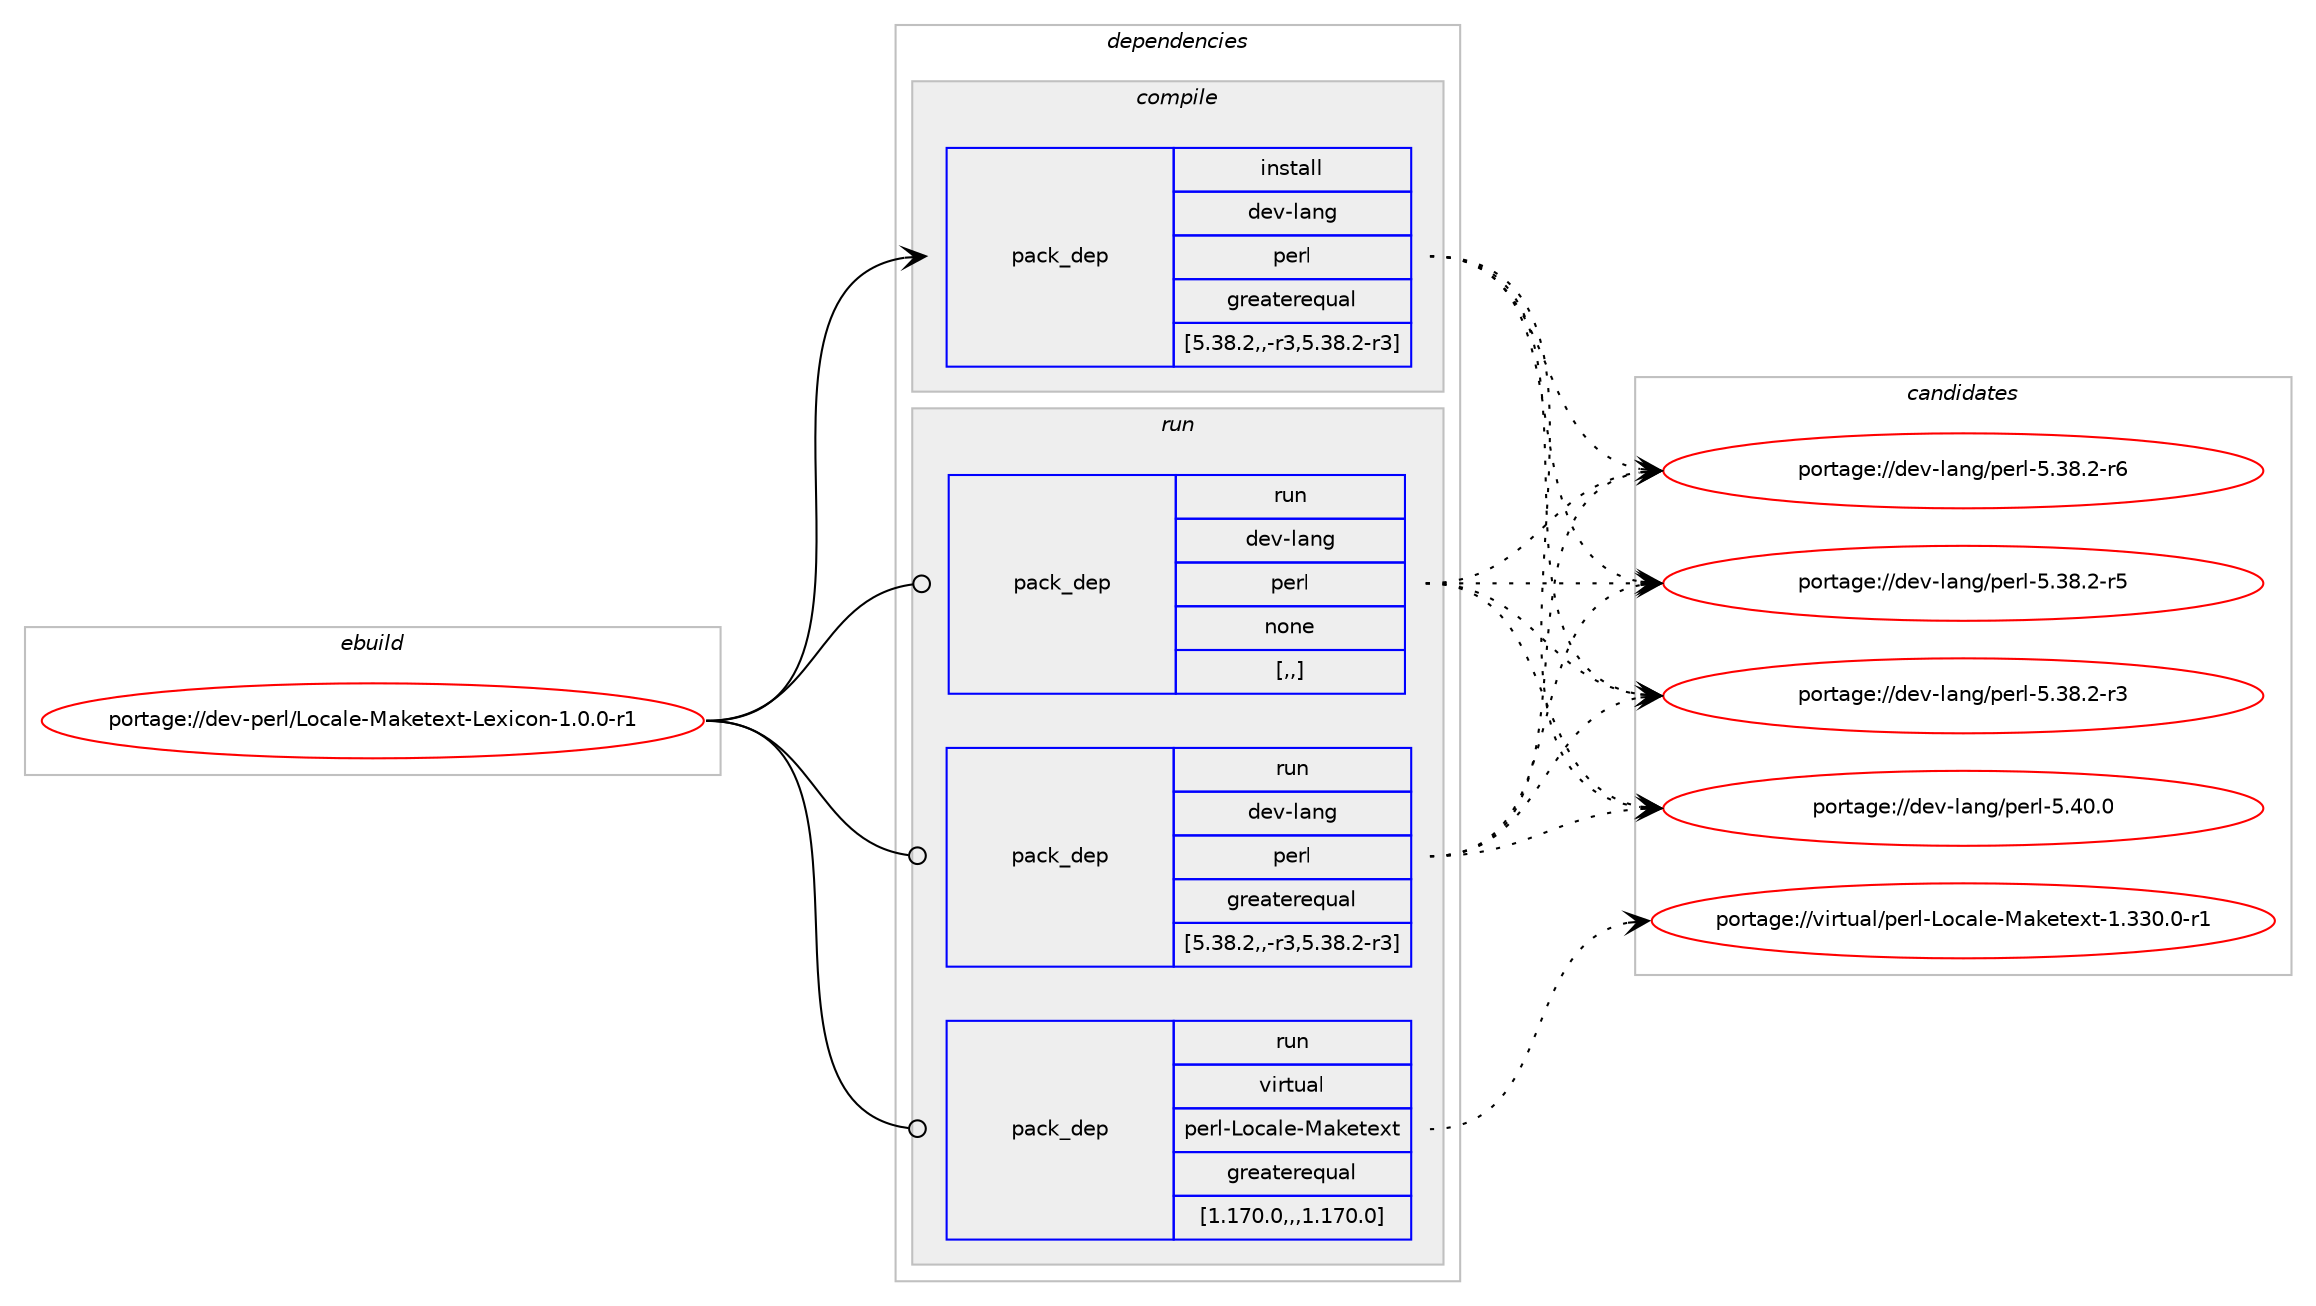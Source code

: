 digraph prolog {

# *************
# Graph options
# *************

newrank=true;
concentrate=true;
compound=true;
graph [rankdir=LR,fontname=Helvetica,fontsize=10,ranksep=1.5];#, ranksep=2.5, nodesep=0.2];
edge  [arrowhead=vee];
node  [fontname=Helvetica,fontsize=10];

# **********
# The ebuild
# **********

subgraph cluster_leftcol {
color=gray;
label=<<i>ebuild</i>>;
id [label="portage://dev-perl/Locale-Maketext-Lexicon-1.0.0-r1", color=red, width=4, href="../dev-perl/Locale-Maketext-Lexicon-1.0.0-r1.svg"];
}

# ****************
# The dependencies
# ****************

subgraph cluster_midcol {
color=gray;
label=<<i>dependencies</i>>;
subgraph cluster_compile {
fillcolor="#eeeeee";
style=filled;
label=<<i>compile</i>>;
subgraph pack101458 {
dependency132630 [label=<<TABLE BORDER="0" CELLBORDER="1" CELLSPACING="0" CELLPADDING="4" WIDTH="220"><TR><TD ROWSPAN="6" CELLPADDING="30">pack_dep</TD></TR><TR><TD WIDTH="110">install</TD></TR><TR><TD>dev-lang</TD></TR><TR><TD>perl</TD></TR><TR><TD>greaterequal</TD></TR><TR><TD>[5.38.2,,-r3,5.38.2-r3]</TD></TR></TABLE>>, shape=none, color=blue];
}
id:e -> dependency132630:w [weight=20,style="solid",arrowhead="vee"];
}
subgraph cluster_compileandrun {
fillcolor="#eeeeee";
style=filled;
label=<<i>compile and run</i>>;
}
subgraph cluster_run {
fillcolor="#eeeeee";
style=filled;
label=<<i>run</i>>;
subgraph pack101459 {
dependency132631 [label=<<TABLE BORDER="0" CELLBORDER="1" CELLSPACING="0" CELLPADDING="4" WIDTH="220"><TR><TD ROWSPAN="6" CELLPADDING="30">pack_dep</TD></TR><TR><TD WIDTH="110">run</TD></TR><TR><TD>dev-lang</TD></TR><TR><TD>perl</TD></TR><TR><TD>greaterequal</TD></TR><TR><TD>[5.38.2,,-r3,5.38.2-r3]</TD></TR></TABLE>>, shape=none, color=blue];
}
id:e -> dependency132631:w [weight=20,style="solid",arrowhead="odot"];
subgraph pack101460 {
dependency132632 [label=<<TABLE BORDER="0" CELLBORDER="1" CELLSPACING="0" CELLPADDING="4" WIDTH="220"><TR><TD ROWSPAN="6" CELLPADDING="30">pack_dep</TD></TR><TR><TD WIDTH="110">run</TD></TR><TR><TD>dev-lang</TD></TR><TR><TD>perl</TD></TR><TR><TD>none</TD></TR><TR><TD>[,,]</TD></TR></TABLE>>, shape=none, color=blue];
}
id:e -> dependency132632:w [weight=20,style="solid",arrowhead="odot"];
subgraph pack101461 {
dependency132633 [label=<<TABLE BORDER="0" CELLBORDER="1" CELLSPACING="0" CELLPADDING="4" WIDTH="220"><TR><TD ROWSPAN="6" CELLPADDING="30">pack_dep</TD></TR><TR><TD WIDTH="110">run</TD></TR><TR><TD>virtual</TD></TR><TR><TD>perl-Locale-Maketext</TD></TR><TR><TD>greaterequal</TD></TR><TR><TD>[1.170.0,,,1.170.0]</TD></TR></TABLE>>, shape=none, color=blue];
}
id:e -> dependency132633:w [weight=20,style="solid",arrowhead="odot"];
}
}

# **************
# The candidates
# **************

subgraph cluster_choices {
rank=same;
color=gray;
label=<<i>candidates</i>>;

subgraph choice101458 {
color=black;
nodesep=1;
choice10010111845108971101034711210111410845534652484648 [label="portage://dev-lang/perl-5.40.0", color=red, width=4,href="../dev-lang/perl-5.40.0.svg"];
choice100101118451089711010347112101114108455346515646504511454 [label="portage://dev-lang/perl-5.38.2-r6", color=red, width=4,href="../dev-lang/perl-5.38.2-r6.svg"];
choice100101118451089711010347112101114108455346515646504511453 [label="portage://dev-lang/perl-5.38.2-r5", color=red, width=4,href="../dev-lang/perl-5.38.2-r5.svg"];
choice100101118451089711010347112101114108455346515646504511451 [label="portage://dev-lang/perl-5.38.2-r3", color=red, width=4,href="../dev-lang/perl-5.38.2-r3.svg"];
dependency132630:e -> choice10010111845108971101034711210111410845534652484648:w [style=dotted,weight="100"];
dependency132630:e -> choice100101118451089711010347112101114108455346515646504511454:w [style=dotted,weight="100"];
dependency132630:e -> choice100101118451089711010347112101114108455346515646504511453:w [style=dotted,weight="100"];
dependency132630:e -> choice100101118451089711010347112101114108455346515646504511451:w [style=dotted,weight="100"];
}
subgraph choice101459 {
color=black;
nodesep=1;
choice10010111845108971101034711210111410845534652484648 [label="portage://dev-lang/perl-5.40.0", color=red, width=4,href="../dev-lang/perl-5.40.0.svg"];
choice100101118451089711010347112101114108455346515646504511454 [label="portage://dev-lang/perl-5.38.2-r6", color=red, width=4,href="../dev-lang/perl-5.38.2-r6.svg"];
choice100101118451089711010347112101114108455346515646504511453 [label="portage://dev-lang/perl-5.38.2-r5", color=red, width=4,href="../dev-lang/perl-5.38.2-r5.svg"];
choice100101118451089711010347112101114108455346515646504511451 [label="portage://dev-lang/perl-5.38.2-r3", color=red, width=4,href="../dev-lang/perl-5.38.2-r3.svg"];
dependency132631:e -> choice10010111845108971101034711210111410845534652484648:w [style=dotted,weight="100"];
dependency132631:e -> choice100101118451089711010347112101114108455346515646504511454:w [style=dotted,weight="100"];
dependency132631:e -> choice100101118451089711010347112101114108455346515646504511453:w [style=dotted,weight="100"];
dependency132631:e -> choice100101118451089711010347112101114108455346515646504511451:w [style=dotted,weight="100"];
}
subgraph choice101460 {
color=black;
nodesep=1;
choice10010111845108971101034711210111410845534652484648 [label="portage://dev-lang/perl-5.40.0", color=red, width=4,href="../dev-lang/perl-5.40.0.svg"];
choice100101118451089711010347112101114108455346515646504511454 [label="portage://dev-lang/perl-5.38.2-r6", color=red, width=4,href="../dev-lang/perl-5.38.2-r6.svg"];
choice100101118451089711010347112101114108455346515646504511453 [label="portage://dev-lang/perl-5.38.2-r5", color=red, width=4,href="../dev-lang/perl-5.38.2-r5.svg"];
choice100101118451089711010347112101114108455346515646504511451 [label="portage://dev-lang/perl-5.38.2-r3", color=red, width=4,href="../dev-lang/perl-5.38.2-r3.svg"];
dependency132632:e -> choice10010111845108971101034711210111410845534652484648:w [style=dotted,weight="100"];
dependency132632:e -> choice100101118451089711010347112101114108455346515646504511454:w [style=dotted,weight="100"];
dependency132632:e -> choice100101118451089711010347112101114108455346515646504511453:w [style=dotted,weight="100"];
dependency132632:e -> choice100101118451089711010347112101114108455346515646504511451:w [style=dotted,weight="100"];
}
subgraph choice101461 {
color=black;
nodesep=1;
choice11810511411611797108471121011141084576111999710810145779710710111610112011645494651514846484511449 [label="portage://virtual/perl-Locale-Maketext-1.330.0-r1", color=red, width=4,href="../virtual/perl-Locale-Maketext-1.330.0-r1.svg"];
dependency132633:e -> choice11810511411611797108471121011141084576111999710810145779710710111610112011645494651514846484511449:w [style=dotted,weight="100"];
}
}

}

